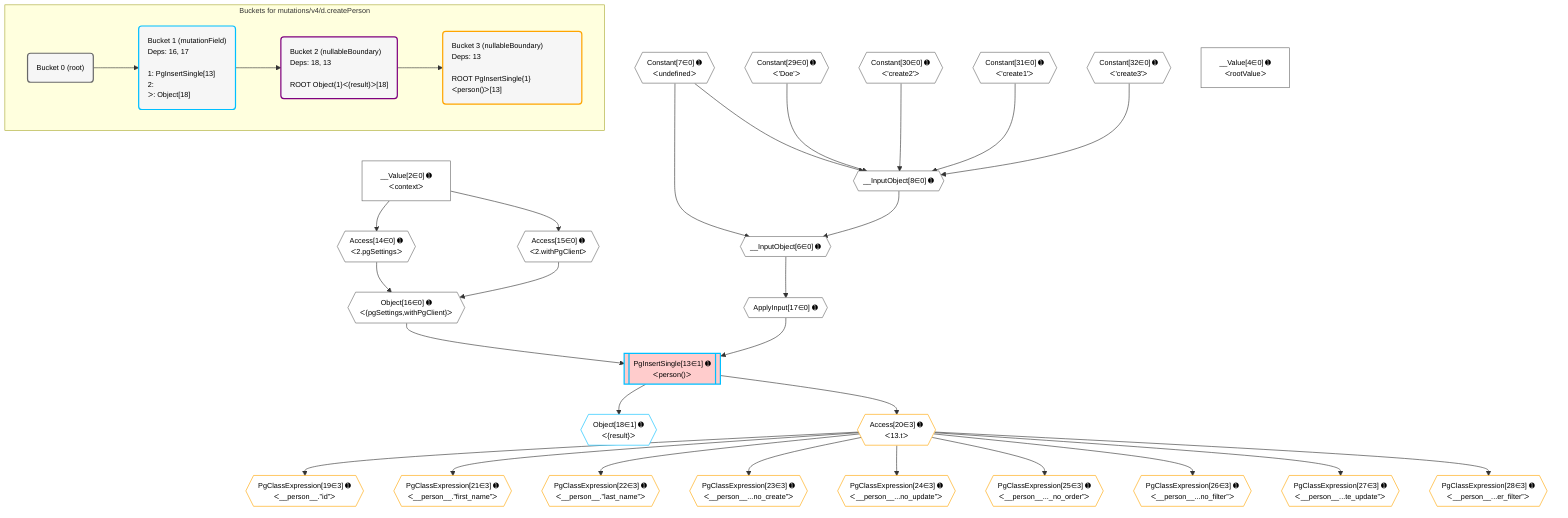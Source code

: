 %%{init: {'themeVariables': { 'fontSize': '12px'}}}%%
graph TD
    classDef path fill:#eee,stroke:#000,color:#000
    classDef plan fill:#fff,stroke-width:1px,color:#000
    classDef itemplan fill:#fff,stroke-width:2px,color:#000
    classDef unbatchedplan fill:#dff,stroke-width:1px,color:#000
    classDef sideeffectplan fill:#fcc,stroke-width:2px,color:#000
    classDef bucket fill:#f6f6f6,color:#000,stroke-width:2px,text-align:left


    %% plan dependencies
    __InputObject8{{"__InputObject[8∈0] ➊"}}:::plan
    Constant7{{"Constant[7∈0] ➊<br />ᐸundefinedᐳ"}}:::plan
    Constant29{{"Constant[29∈0] ➊<br />ᐸ'Doe'ᐳ"}}:::plan
    Constant30{{"Constant[30∈0] ➊<br />ᐸ'create2'ᐳ"}}:::plan
    Constant31{{"Constant[31∈0] ➊<br />ᐸ'create1'ᐳ"}}:::plan
    Constant32{{"Constant[32∈0] ➊<br />ᐸ'create3'ᐳ"}}:::plan
    Constant7 & Constant29 & Constant30 & Constant31 & Constant32 --> __InputObject8
    __InputObject6{{"__InputObject[6∈0] ➊"}}:::plan
    Constant7 & __InputObject8 --> __InputObject6
    Object16{{"Object[16∈0] ➊<br />ᐸ{pgSettings,withPgClient}ᐳ"}}:::plan
    Access14{{"Access[14∈0] ➊<br />ᐸ2.pgSettingsᐳ"}}:::plan
    Access15{{"Access[15∈0] ➊<br />ᐸ2.withPgClientᐳ"}}:::plan
    Access14 & Access15 --> Object16
    __Value2["__Value[2∈0] ➊<br />ᐸcontextᐳ"]:::plan
    __Value2 --> Access14
    __Value2 --> Access15
    ApplyInput17{{"ApplyInput[17∈0] ➊"}}:::plan
    __InputObject6 --> ApplyInput17
    __Value4["__Value[4∈0] ➊<br />ᐸrootValueᐳ"]:::plan
    PgInsertSingle13[["PgInsertSingle[13∈1] ➊<br />ᐸperson()ᐳ"]]:::sideeffectplan
    Object16 & ApplyInput17 --> PgInsertSingle13
    Object18{{"Object[18∈1] ➊<br />ᐸ{result}ᐳ"}}:::plan
    PgInsertSingle13 --> Object18
    PgClassExpression19{{"PgClassExpression[19∈3] ➊<br />ᐸ__person__.”id”ᐳ"}}:::plan
    Access20{{"Access[20∈3] ➊<br />ᐸ13.tᐳ"}}:::plan
    Access20 --> PgClassExpression19
    PgInsertSingle13 --> Access20
    PgClassExpression21{{"PgClassExpression[21∈3] ➊<br />ᐸ__person__.”first_name”ᐳ"}}:::plan
    Access20 --> PgClassExpression21
    PgClassExpression22{{"PgClassExpression[22∈3] ➊<br />ᐸ__person__.”last_name”ᐳ"}}:::plan
    Access20 --> PgClassExpression22
    PgClassExpression23{{"PgClassExpression[23∈3] ➊<br />ᐸ__person__...no_create”ᐳ"}}:::plan
    Access20 --> PgClassExpression23
    PgClassExpression24{{"PgClassExpression[24∈3] ➊<br />ᐸ__person__...no_update”ᐳ"}}:::plan
    Access20 --> PgClassExpression24
    PgClassExpression25{{"PgClassExpression[25∈3] ➊<br />ᐸ__person__..._no_order”ᐳ"}}:::plan
    Access20 --> PgClassExpression25
    PgClassExpression26{{"PgClassExpression[26∈3] ➊<br />ᐸ__person__...no_filter”ᐳ"}}:::plan
    Access20 --> PgClassExpression26
    PgClassExpression27{{"PgClassExpression[27∈3] ➊<br />ᐸ__person__...te_update”ᐳ"}}:::plan
    Access20 --> PgClassExpression27
    PgClassExpression28{{"PgClassExpression[28∈3] ➊<br />ᐸ__person__...er_filter”ᐳ"}}:::plan
    Access20 --> PgClassExpression28

    %% define steps

    subgraph "Buckets for mutations/v4/d.createPerson"
    Bucket0("Bucket 0 (root)"):::bucket
    classDef bucket0 stroke:#696969
    class Bucket0,__Value2,__Value4,__InputObject6,Constant7,__InputObject8,Access14,Access15,Object16,ApplyInput17,Constant29,Constant30,Constant31,Constant32 bucket0
    Bucket1("Bucket 1 (mutationField)<br />Deps: 16, 17<br /><br />1: PgInsertSingle[13]<br />2: <br />ᐳ: Object[18]"):::bucket
    classDef bucket1 stroke:#00bfff
    class Bucket1,PgInsertSingle13,Object18 bucket1
    Bucket2("Bucket 2 (nullableBoundary)<br />Deps: 18, 13<br /><br />ROOT Object{1}ᐸ{result}ᐳ[18]"):::bucket
    classDef bucket2 stroke:#7f007f
    class Bucket2 bucket2
    Bucket3("Bucket 3 (nullableBoundary)<br />Deps: 13<br /><br />ROOT PgInsertSingle{1}ᐸperson()ᐳ[13]"):::bucket
    classDef bucket3 stroke:#ffa500
    class Bucket3,PgClassExpression19,Access20,PgClassExpression21,PgClassExpression22,PgClassExpression23,PgClassExpression24,PgClassExpression25,PgClassExpression26,PgClassExpression27,PgClassExpression28 bucket3
    Bucket0 --> Bucket1
    Bucket1 --> Bucket2
    Bucket2 --> Bucket3
    end